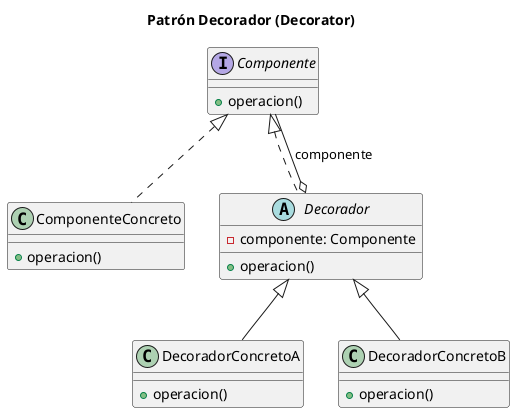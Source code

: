 @startuml deco
' Patrón Decorador en español
' Permite añadir responsabilidades a un objeto de manera dinámica

title Patrón Decorador (Decorator)

interface Componente {
    +operacion()
}

class ComponenteConcreto {
    +operacion()
}

abstract class Decorador {
    -componente: Componente
    +operacion()
}

class DecoradorConcretoA {
    +operacion()
}

class DecoradorConcretoB {
    +operacion()
}

Componente <|.. ComponenteConcreto
Componente <|.. Decorador
Decorador <|-- DecoradorConcretoA
Decorador <|-- DecoradorConcretoB
Decorador o-- Componente : "componente"

@enduml